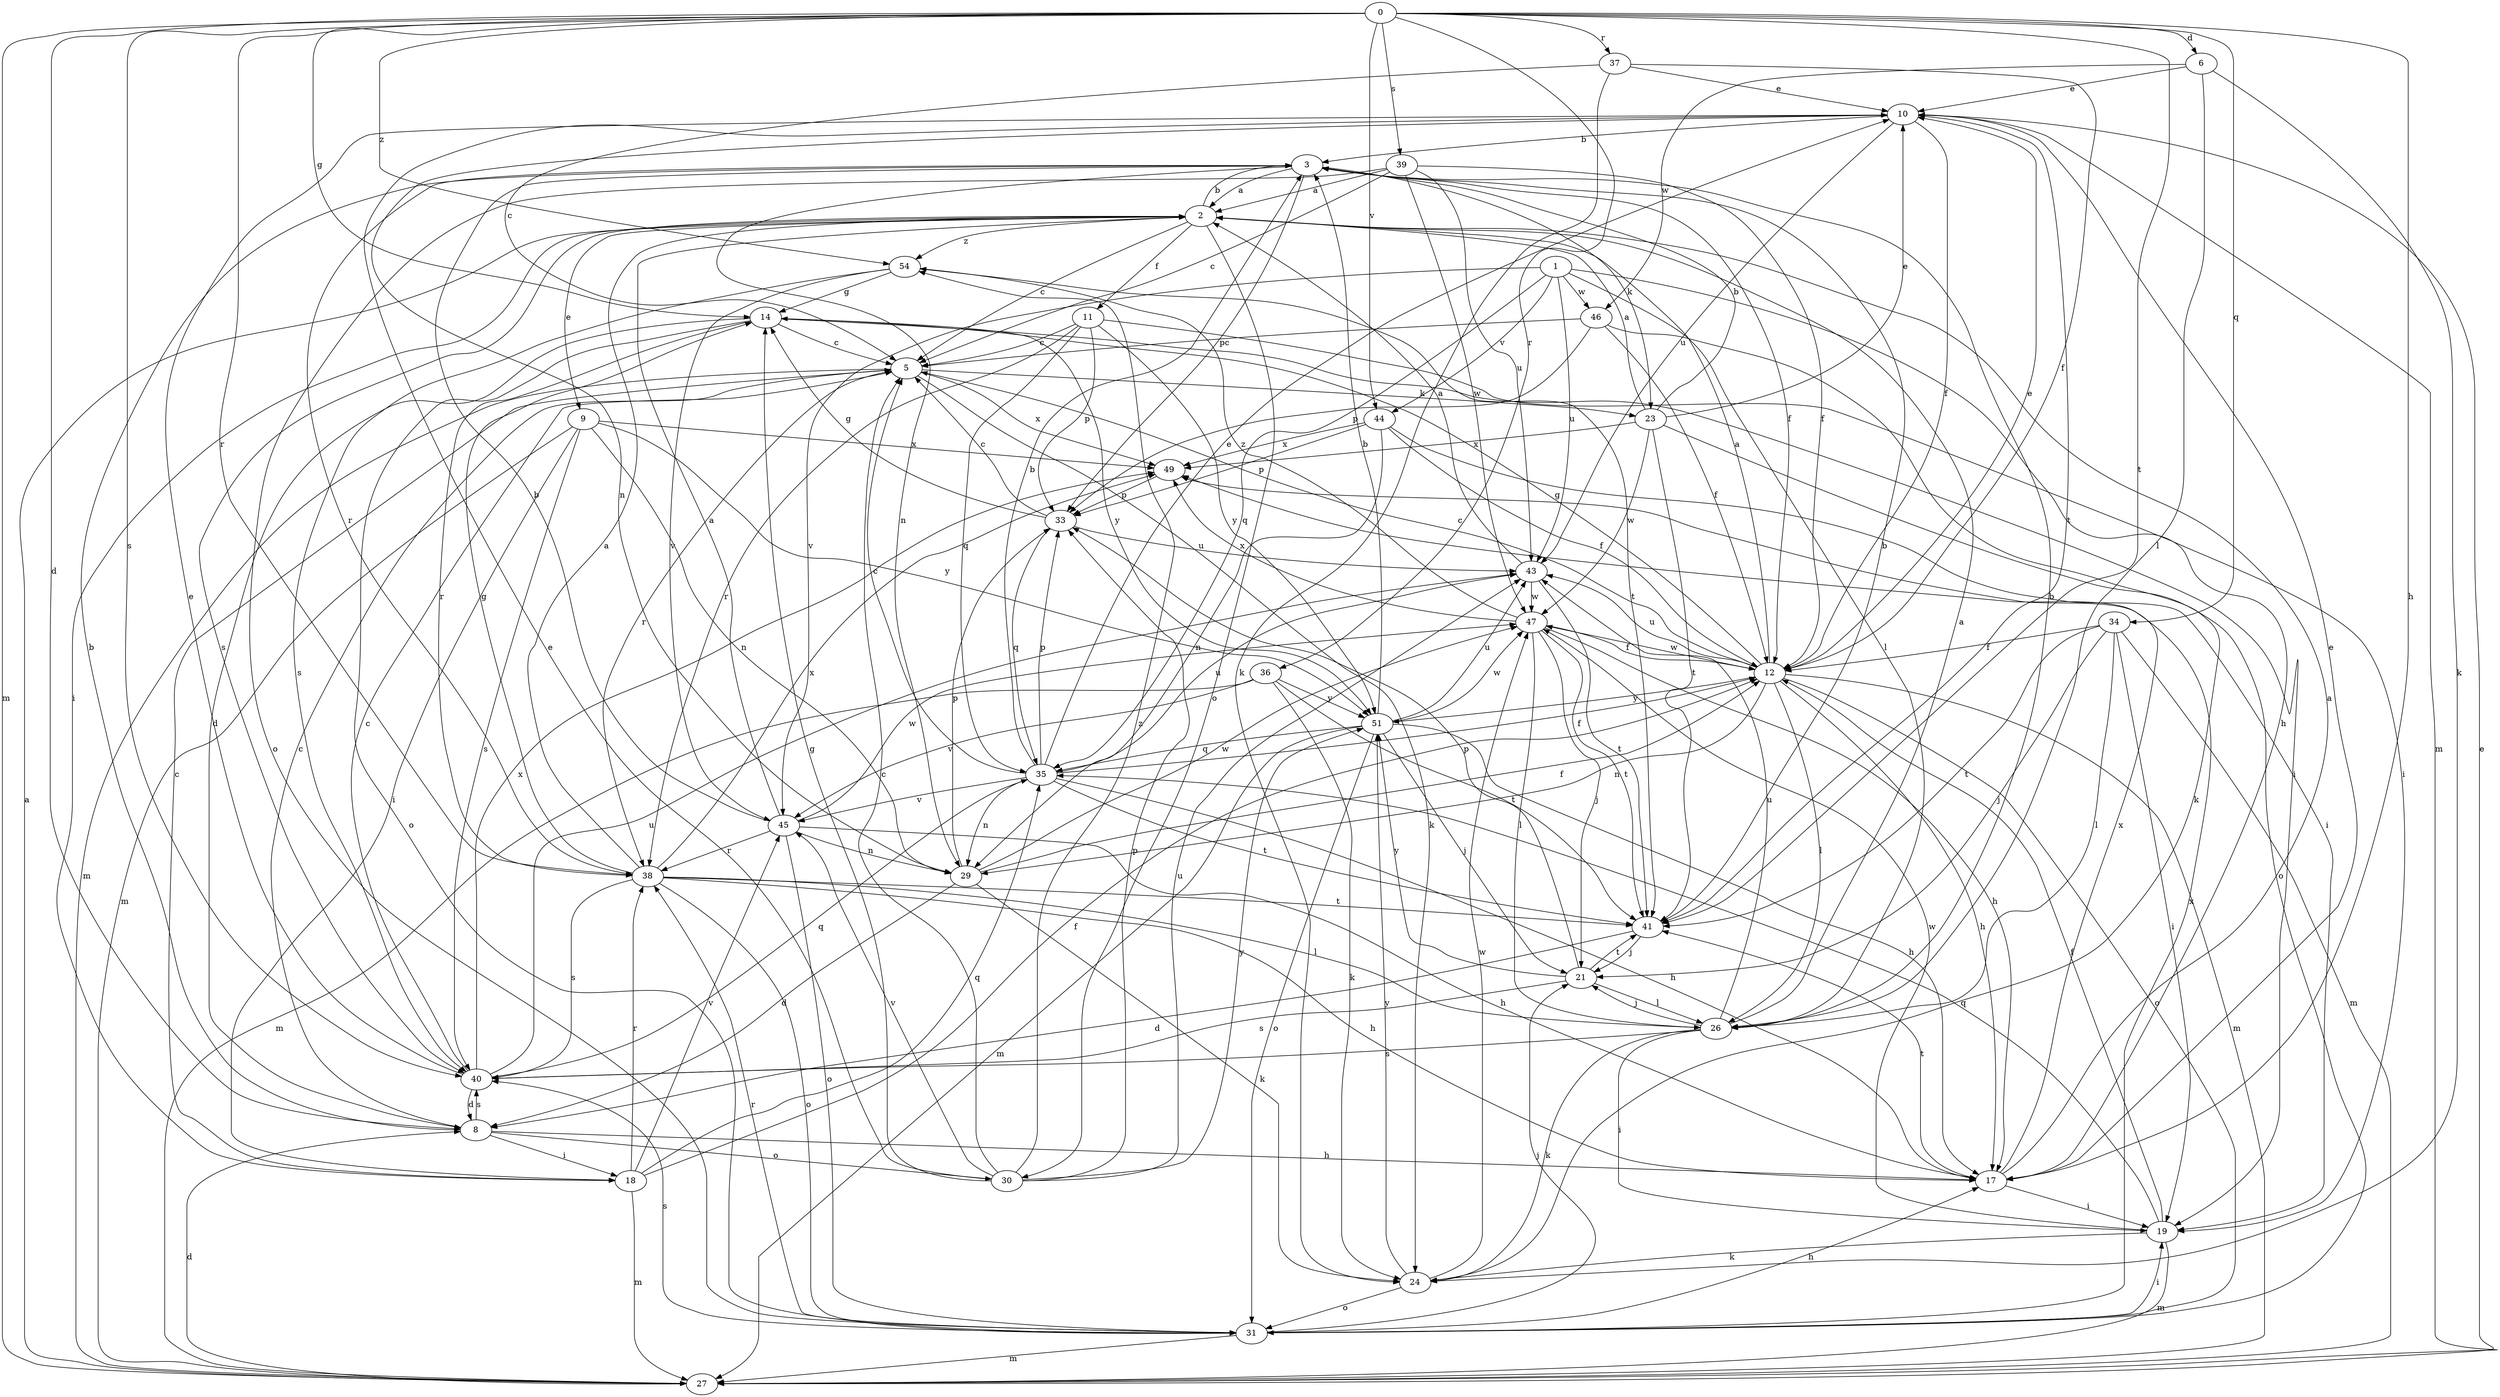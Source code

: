 strict digraph  {
0;
1;
2;
3;
5;
6;
8;
9;
10;
11;
12;
14;
17;
18;
19;
21;
23;
24;
26;
27;
29;
30;
31;
33;
34;
35;
36;
37;
38;
39;
40;
41;
43;
44;
45;
46;
47;
49;
51;
54;
0 -> 6  [label=d];
0 -> 8  [label=d];
0 -> 14  [label=g];
0 -> 17  [label=h];
0 -> 27  [label=m];
0 -> 34  [label=q];
0 -> 36  [label=r];
0 -> 37  [label=r];
0 -> 38  [label=r];
0 -> 39  [label=s];
0 -> 40  [label=s];
0 -> 41  [label=t];
0 -> 44  [label=v];
0 -> 54  [label=z];
1 -> 17  [label=h];
1 -> 26  [label=l];
1 -> 35  [label=q];
1 -> 43  [label=u];
1 -> 44  [label=v];
1 -> 45  [label=v];
1 -> 46  [label=w];
2 -> 3  [label=b];
2 -> 5  [label=c];
2 -> 9  [label=e];
2 -> 11  [label=f];
2 -> 18  [label=i];
2 -> 30  [label=o];
2 -> 40  [label=s];
2 -> 54  [label=z];
3 -> 2  [label=a];
3 -> 12  [label=f];
3 -> 23  [label=k];
3 -> 29  [label=n];
3 -> 33  [label=p];
3 -> 38  [label=r];
5 -> 23  [label=k];
5 -> 24  [label=k];
5 -> 27  [label=m];
5 -> 38  [label=r];
5 -> 49  [label=x];
6 -> 10  [label=e];
6 -> 24  [label=k];
6 -> 26  [label=l];
6 -> 46  [label=w];
8 -> 3  [label=b];
8 -> 5  [label=c];
8 -> 17  [label=h];
8 -> 18  [label=i];
8 -> 30  [label=o];
8 -> 40  [label=s];
9 -> 18  [label=i];
9 -> 27  [label=m];
9 -> 29  [label=n];
9 -> 40  [label=s];
9 -> 49  [label=x];
9 -> 51  [label=y];
10 -> 3  [label=b];
10 -> 12  [label=f];
10 -> 27  [label=m];
10 -> 29  [label=n];
10 -> 41  [label=t];
10 -> 43  [label=u];
11 -> 5  [label=c];
11 -> 19  [label=i];
11 -> 33  [label=p];
11 -> 35  [label=q];
11 -> 38  [label=r];
11 -> 51  [label=y];
12 -> 2  [label=a];
12 -> 5  [label=c];
12 -> 10  [label=e];
12 -> 14  [label=g];
12 -> 17  [label=h];
12 -> 26  [label=l];
12 -> 27  [label=m];
12 -> 29  [label=n];
12 -> 31  [label=o];
12 -> 43  [label=u];
12 -> 47  [label=w];
12 -> 51  [label=y];
14 -> 5  [label=c];
14 -> 8  [label=d];
14 -> 19  [label=i];
14 -> 31  [label=o];
14 -> 38  [label=r];
14 -> 51  [label=y];
17 -> 2  [label=a];
17 -> 10  [label=e];
17 -> 19  [label=i];
17 -> 41  [label=t];
17 -> 49  [label=x];
18 -> 5  [label=c];
18 -> 12  [label=f];
18 -> 27  [label=m];
18 -> 35  [label=q];
18 -> 38  [label=r];
18 -> 45  [label=v];
19 -> 12  [label=f];
19 -> 24  [label=k];
19 -> 27  [label=m];
19 -> 35  [label=q];
19 -> 47  [label=w];
21 -> 26  [label=l];
21 -> 33  [label=p];
21 -> 40  [label=s];
21 -> 41  [label=t];
21 -> 51  [label=y];
23 -> 2  [label=a];
23 -> 3  [label=b];
23 -> 10  [label=e];
23 -> 31  [label=o];
23 -> 41  [label=t];
23 -> 47  [label=w];
23 -> 49  [label=x];
24 -> 31  [label=o];
24 -> 47  [label=w];
24 -> 51  [label=y];
26 -> 2  [label=a];
26 -> 3  [label=b];
26 -> 19  [label=i];
26 -> 21  [label=j];
26 -> 24  [label=k];
26 -> 40  [label=s];
26 -> 43  [label=u];
27 -> 2  [label=a];
27 -> 8  [label=d];
27 -> 10  [label=e];
29 -> 8  [label=d];
29 -> 12  [label=f];
29 -> 24  [label=k];
29 -> 33  [label=p];
29 -> 47  [label=w];
30 -> 5  [label=c];
30 -> 10  [label=e];
30 -> 14  [label=g];
30 -> 33  [label=p];
30 -> 43  [label=u];
30 -> 45  [label=v];
30 -> 51  [label=y];
30 -> 54  [label=z];
31 -> 17  [label=h];
31 -> 19  [label=i];
31 -> 21  [label=j];
31 -> 27  [label=m];
31 -> 38  [label=r];
31 -> 40  [label=s];
31 -> 49  [label=x];
33 -> 5  [label=c];
33 -> 14  [label=g];
33 -> 35  [label=q];
33 -> 43  [label=u];
34 -> 12  [label=f];
34 -> 19  [label=i];
34 -> 21  [label=j];
34 -> 26  [label=l];
34 -> 27  [label=m];
34 -> 41  [label=t];
35 -> 3  [label=b];
35 -> 5  [label=c];
35 -> 10  [label=e];
35 -> 12  [label=f];
35 -> 17  [label=h];
35 -> 29  [label=n];
35 -> 33  [label=p];
35 -> 41  [label=t];
35 -> 43  [label=u];
35 -> 45  [label=v];
36 -> 24  [label=k];
36 -> 27  [label=m];
36 -> 41  [label=t];
36 -> 45  [label=v];
36 -> 51  [label=y];
37 -> 5  [label=c];
37 -> 10  [label=e];
37 -> 12  [label=f];
37 -> 24  [label=k];
38 -> 2  [label=a];
38 -> 14  [label=g];
38 -> 17  [label=h];
38 -> 26  [label=l];
38 -> 31  [label=o];
38 -> 40  [label=s];
38 -> 41  [label=t];
38 -> 49  [label=x];
39 -> 2  [label=a];
39 -> 5  [label=c];
39 -> 12  [label=f];
39 -> 31  [label=o];
39 -> 43  [label=u];
39 -> 47  [label=w];
40 -> 5  [label=c];
40 -> 8  [label=d];
40 -> 10  [label=e];
40 -> 35  [label=q];
40 -> 43  [label=u];
40 -> 49  [label=x];
41 -> 3  [label=b];
41 -> 8  [label=d];
41 -> 21  [label=j];
43 -> 2  [label=a];
43 -> 41  [label=t];
43 -> 47  [label=w];
44 -> 12  [label=f];
44 -> 19  [label=i];
44 -> 29  [label=n];
44 -> 33  [label=p];
44 -> 49  [label=x];
45 -> 2  [label=a];
45 -> 3  [label=b];
45 -> 17  [label=h];
45 -> 29  [label=n];
45 -> 31  [label=o];
45 -> 38  [label=r];
45 -> 47  [label=w];
46 -> 5  [label=c];
46 -> 12  [label=f];
46 -> 24  [label=k];
46 -> 33  [label=p];
47 -> 12  [label=f];
47 -> 17  [label=h];
47 -> 21  [label=j];
47 -> 26  [label=l];
47 -> 41  [label=t];
47 -> 49  [label=x];
47 -> 54  [label=z];
49 -> 33  [label=p];
51 -> 3  [label=b];
51 -> 17  [label=h];
51 -> 21  [label=j];
51 -> 27  [label=m];
51 -> 31  [label=o];
51 -> 35  [label=q];
51 -> 43  [label=u];
51 -> 47  [label=w];
54 -> 14  [label=g];
54 -> 40  [label=s];
54 -> 41  [label=t];
54 -> 45  [label=v];
}
